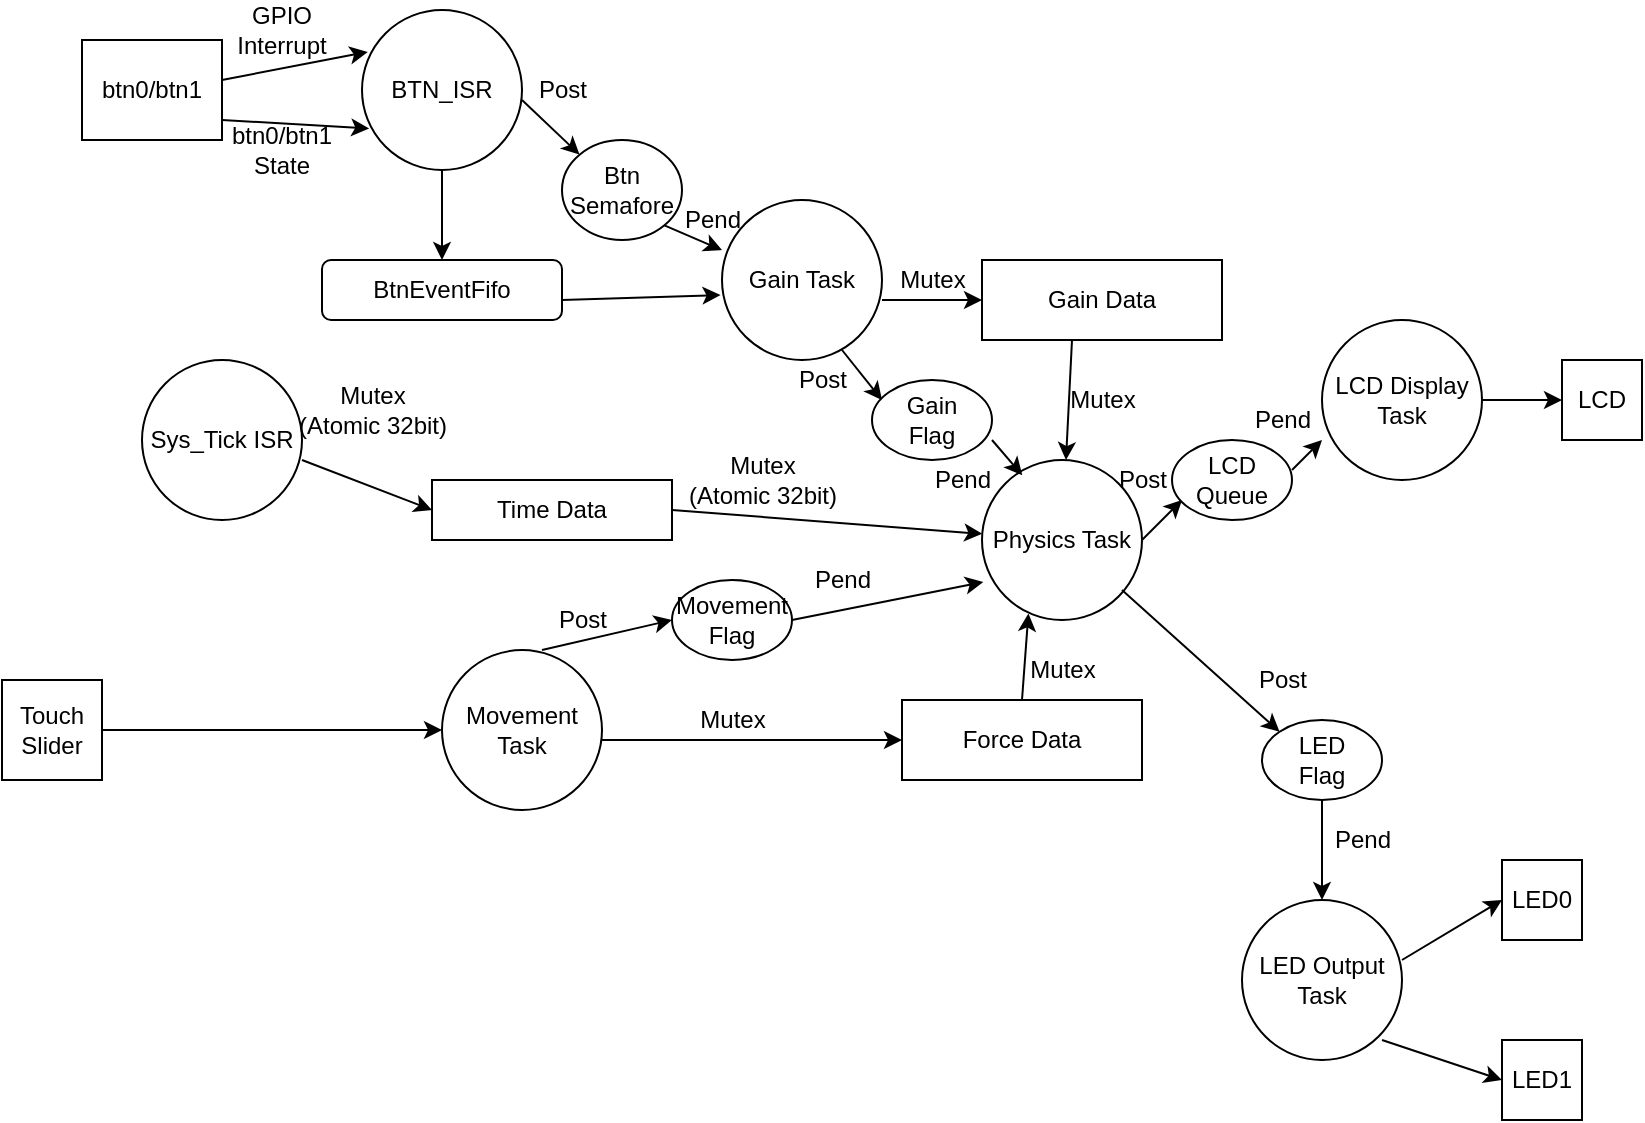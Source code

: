 <mxfile version="14.4.9" type="device"><diagram id="PrBKaThKfmSCJY2v544i" name="Page-1"><mxGraphModel dx="945" dy="534" grid="1" gridSize="10" guides="1" tooltips="1" connect="1" arrows="1" fold="1" page="1" pageScale="1" pageWidth="850" pageHeight="1100" math="0" shadow="0"><root><mxCell id="0"/><mxCell id="1" parent="0"/><mxCell id="NC6ToZZG3IaWumB8NwKR-1" value="btn0/btn1" style="rounded=0;whiteSpace=wrap;html=1;" vertex="1" parent="1"><mxGeometry x="50" y="190" width="70" height="50" as="geometry"/></mxCell><mxCell id="NC6ToZZG3IaWumB8NwKR-2" value="BTN_ISR" style="ellipse;whiteSpace=wrap;html=1;aspect=fixed;" vertex="1" parent="1"><mxGeometry x="190" y="175" width="80" height="80" as="geometry"/></mxCell><mxCell id="NC6ToZZG3IaWumB8NwKR-3" value="" style="endArrow=classic;html=1;entryX=0.036;entryY=0.262;entryDx=0;entryDy=0;entryPerimeter=0;" edge="1" parent="1" target="NC6ToZZG3IaWumB8NwKR-2"><mxGeometry width="50" height="50" relative="1" as="geometry"><mxPoint x="120" y="210" as="sourcePoint"/><mxPoint x="170" y="160" as="targetPoint"/></mxGeometry></mxCell><mxCell id="NC6ToZZG3IaWumB8NwKR-4" value="" style="endArrow=classic;html=1;entryX=0.045;entryY=0.74;entryDx=0;entryDy=0;entryPerimeter=0;" edge="1" parent="1" target="NC6ToZZG3IaWumB8NwKR-2"><mxGeometry width="50" height="50" relative="1" as="geometry"><mxPoint x="120" y="230" as="sourcePoint"/><mxPoint x="170" y="180" as="targetPoint"/></mxGeometry></mxCell><mxCell id="NC6ToZZG3IaWumB8NwKR-5" value="btn0/btn1 State" style="text;html=1;strokeColor=none;fillColor=none;align=center;verticalAlign=middle;whiteSpace=wrap;rounded=0;" vertex="1" parent="1"><mxGeometry x="130" y="235" width="40" height="20" as="geometry"/></mxCell><mxCell id="NC6ToZZG3IaWumB8NwKR-6" value="GPIO Interrupt" style="text;html=1;strokeColor=none;fillColor=none;align=center;verticalAlign=middle;whiteSpace=wrap;rounded=0;" vertex="1" parent="1"><mxGeometry x="130" y="175" width="40" height="20" as="geometry"/></mxCell><mxCell id="NC6ToZZG3IaWumB8NwKR-7" value="BtnEventFifo" style="rounded=1;whiteSpace=wrap;html=1;" vertex="1" parent="1"><mxGeometry x="170" y="300" width="120" height="30" as="geometry"/></mxCell><mxCell id="NC6ToZZG3IaWumB8NwKR-8" value="" style="endArrow=classic;html=1;entryX=0.5;entryY=0;entryDx=0;entryDy=0;" edge="1" parent="1" target="NC6ToZZG3IaWumB8NwKR-7"><mxGeometry width="50" height="50" relative="1" as="geometry"><mxPoint x="230" y="255" as="sourcePoint"/><mxPoint x="280" y="205" as="targetPoint"/></mxGeometry></mxCell><mxCell id="NC6ToZZG3IaWumB8NwKR-9" value="Gain Task" style="ellipse;whiteSpace=wrap;html=1;aspect=fixed;" vertex="1" parent="1"><mxGeometry x="370" y="270" width="80" height="80" as="geometry"/></mxCell><mxCell id="NC6ToZZG3IaWumB8NwKR-10" value="" style="endArrow=classic;html=1;entryX=0;entryY=0;entryDx=0;entryDy=0;" edge="1" parent="1" target="NC6ToZZG3IaWumB8NwKR-11"><mxGeometry width="50" height="50" relative="1" as="geometry"><mxPoint x="270" y="220" as="sourcePoint"/><mxPoint x="300" y="240" as="targetPoint"/></mxGeometry></mxCell><mxCell id="NC6ToZZG3IaWumB8NwKR-11" value="Btn Semafore" style="ellipse;whiteSpace=wrap;html=1;" vertex="1" parent="1"><mxGeometry x="290" y="240" width="60" height="50" as="geometry"/></mxCell><mxCell id="NC6ToZZG3IaWumB8NwKR-12" value="" style="endArrow=classic;html=1;entryX=0;entryY=0.313;entryDx=0;entryDy=0;entryPerimeter=0;exitX=1;exitY=1;exitDx=0;exitDy=0;" edge="1" parent="1" source="NC6ToZZG3IaWumB8NwKR-11" target="NC6ToZZG3IaWumB8NwKR-9"><mxGeometry width="50" height="50" relative="1" as="geometry"><mxPoint x="330" y="270" as="sourcePoint"/><mxPoint x="380" y="220" as="targetPoint"/></mxGeometry></mxCell><mxCell id="NC6ToZZG3IaWumB8NwKR-13" value="Post" style="text;html=1;align=center;verticalAlign=middle;resizable=0;points=[];autosize=1;" vertex="1" parent="1"><mxGeometry x="270" y="205" width="40" height="20" as="geometry"/></mxCell><mxCell id="NC6ToZZG3IaWumB8NwKR-14" value="Pend" style="text;html=1;align=center;verticalAlign=middle;resizable=0;points=[];autosize=1;" vertex="1" parent="1"><mxGeometry x="345" y="270" width="40" height="20" as="geometry"/></mxCell><mxCell id="NC6ToZZG3IaWumB8NwKR-15" value="" style="endArrow=classic;html=1;" edge="1" parent="1"><mxGeometry width="50" height="50" relative="1" as="geometry"><mxPoint x="450" y="320" as="sourcePoint"/><mxPoint x="500" y="320" as="targetPoint"/></mxGeometry></mxCell><mxCell id="NC6ToZZG3IaWumB8NwKR-16" value="Mutex" style="text;html=1;align=center;verticalAlign=middle;resizable=0;points=[];autosize=1;" vertex="1" parent="1"><mxGeometry x="450" y="300" width="50" height="20" as="geometry"/></mxCell><mxCell id="NC6ToZZG3IaWumB8NwKR-18" value="Gain Data" style="rounded=0;whiteSpace=wrap;html=1;" vertex="1" parent="1"><mxGeometry x="500" y="300" width="120" height="40" as="geometry"/></mxCell><mxCell id="NC6ToZZG3IaWumB8NwKR-19" value="Physics Task" style="ellipse;whiteSpace=wrap;html=1;aspect=fixed;" vertex="1" parent="1"><mxGeometry x="500" y="400" width="80" height="80" as="geometry"/></mxCell><mxCell id="NC6ToZZG3IaWumB8NwKR-20" value="" style="endArrow=classic;html=1;" edge="1" parent="1"><mxGeometry width="50" height="50" relative="1" as="geometry"><mxPoint x="430" y="345" as="sourcePoint"/><mxPoint x="450" y="370" as="targetPoint"/></mxGeometry></mxCell><mxCell id="NC6ToZZG3IaWumB8NwKR-21" value="" style="endArrow=classic;html=1;entryX=-0.009;entryY=0.594;entryDx=0;entryDy=0;entryPerimeter=0;" edge="1" parent="1" target="NC6ToZZG3IaWumB8NwKR-9"><mxGeometry width="50" height="50" relative="1" as="geometry"><mxPoint x="290" y="320" as="sourcePoint"/><mxPoint x="340" y="270" as="targetPoint"/></mxGeometry></mxCell><mxCell id="NC6ToZZG3IaWumB8NwKR-22" value="Touch Slider" style="whiteSpace=wrap;html=1;aspect=fixed;" vertex="1" parent="1"><mxGeometry x="10" y="510" width="50" height="50" as="geometry"/></mxCell><mxCell id="NC6ToZZG3IaWumB8NwKR-23" value="Movement Task" style="ellipse;whiteSpace=wrap;html=1;aspect=fixed;" vertex="1" parent="1"><mxGeometry x="230" y="495" width="80" height="80" as="geometry"/></mxCell><mxCell id="NC6ToZZG3IaWumB8NwKR-24" value="" style="endArrow=classic;html=1;entryX=0;entryY=0.5;entryDx=0;entryDy=0;exitX=1;exitY=0.5;exitDx=0;exitDy=0;" edge="1" parent="1" source="NC6ToZZG3IaWumB8NwKR-22" target="NC6ToZZG3IaWumB8NwKR-23"><mxGeometry width="50" height="50" relative="1" as="geometry"><mxPoint x="60" y="540" as="sourcePoint"/><mxPoint x="110" y="490" as="targetPoint"/></mxGeometry></mxCell><mxCell id="NC6ToZZG3IaWumB8NwKR-25" value="" style="endArrow=classic;html=1;" edge="1" parent="1"><mxGeometry width="50" height="50" relative="1" as="geometry"><mxPoint x="310" y="540" as="sourcePoint"/><mxPoint x="460" y="540" as="targetPoint"/></mxGeometry></mxCell><mxCell id="NC6ToZZG3IaWumB8NwKR-26" value="Force Data" style="rounded=0;whiteSpace=wrap;html=1;" vertex="1" parent="1"><mxGeometry x="460" y="520" width="120" height="40" as="geometry"/></mxCell><mxCell id="NC6ToZZG3IaWumB8NwKR-27" value="" style="endArrow=classic;html=1;entryX=0;entryY=0.5;entryDx=0;entryDy=0;" edge="1" parent="1" target="NC6ToZZG3IaWumB8NwKR-29"><mxGeometry width="50" height="50" relative="1" as="geometry"><mxPoint x="280" y="495" as="sourcePoint"/><mxPoint x="310" y="450" as="targetPoint"/></mxGeometry></mxCell><mxCell id="NC6ToZZG3IaWumB8NwKR-28" value="Post" style="text;html=1;align=center;verticalAlign=middle;resizable=0;points=[];autosize=1;" vertex="1" parent="1"><mxGeometry x="280" y="470" width="40" height="20" as="geometry"/></mxCell><mxCell id="NC6ToZZG3IaWumB8NwKR-29" value="Movement&lt;br&gt;Flag" style="ellipse;whiteSpace=wrap;html=1;" vertex="1" parent="1"><mxGeometry x="345" y="460" width="60" height="40" as="geometry"/></mxCell><mxCell id="NC6ToZZG3IaWumB8NwKR-30" value="" style="endArrow=classic;html=1;exitX=1;exitY=0.5;exitDx=0;exitDy=0;entryX=0.008;entryY=0.762;entryDx=0;entryDy=0;entryPerimeter=0;" edge="1" parent="1" source="NC6ToZZG3IaWumB8NwKR-29" target="NC6ToZZG3IaWumB8NwKR-19"><mxGeometry width="50" height="50" relative="1" as="geometry"><mxPoint x="400" y="380" as="sourcePoint"/><mxPoint x="350" y="370" as="targetPoint"/></mxGeometry></mxCell><mxCell id="NC6ToZZG3IaWumB8NwKR-31" value="Pend" style="text;html=1;align=center;verticalAlign=middle;resizable=0;points=[];autosize=1;" vertex="1" parent="1"><mxGeometry x="410" y="450" width="40" height="20" as="geometry"/></mxCell><mxCell id="NC6ToZZG3IaWumB8NwKR-32" value="Gain &lt;br&gt;Flag" style="ellipse;whiteSpace=wrap;html=1;" vertex="1" parent="1"><mxGeometry x="445" y="360" width="60" height="40" as="geometry"/></mxCell><mxCell id="NC6ToZZG3IaWumB8NwKR-33" value="" style="endArrow=classic;html=1;entryX=0.252;entryY=0.095;entryDx=0;entryDy=0;entryPerimeter=0;" edge="1" parent="1" target="NC6ToZZG3IaWumB8NwKR-19"><mxGeometry width="50" height="50" relative="1" as="geometry"><mxPoint x="505" y="390" as="sourcePoint"/><mxPoint x="555" y="340" as="targetPoint"/></mxGeometry></mxCell><mxCell id="NC6ToZZG3IaWumB8NwKR-34" value="Post" style="text;html=1;align=center;verticalAlign=middle;resizable=0;points=[];autosize=1;" vertex="1" parent="1"><mxGeometry x="400" y="350" width="40" height="20" as="geometry"/></mxCell><mxCell id="NC6ToZZG3IaWumB8NwKR-35" value="Pend" style="text;html=1;align=center;verticalAlign=middle;resizable=0;points=[];autosize=1;" vertex="1" parent="1"><mxGeometry x="470" y="400" width="40" height="20" as="geometry"/></mxCell><mxCell id="NC6ToZZG3IaWumB8NwKR-38" value="Mutex" style="text;html=1;align=center;verticalAlign=middle;resizable=0;points=[];autosize=1;" vertex="1" parent="1"><mxGeometry x="515" y="495" width="50" height="20" as="geometry"/></mxCell><mxCell id="NC6ToZZG3IaWumB8NwKR-39" value="Mutex" style="text;html=1;align=center;verticalAlign=middle;resizable=0;points=[];autosize=1;" vertex="1" parent="1"><mxGeometry x="535" y="360" width="50" height="20" as="geometry"/></mxCell><mxCell id="NC6ToZZG3IaWumB8NwKR-40" value="Mutex" style="text;html=1;align=center;verticalAlign=middle;resizable=0;points=[];autosize=1;" vertex="1" parent="1"><mxGeometry x="350" y="520" width="50" height="20" as="geometry"/></mxCell><mxCell id="NC6ToZZG3IaWumB8NwKR-41" value="LED Output Task" style="ellipse;whiteSpace=wrap;html=1;aspect=fixed;" vertex="1" parent="1"><mxGeometry x="630" y="620" width="80" height="80" as="geometry"/></mxCell><mxCell id="NC6ToZZG3IaWumB8NwKR-42" value="LCD Display Task" style="ellipse;whiteSpace=wrap;html=1;aspect=fixed;" vertex="1" parent="1"><mxGeometry x="670" y="330" width="80" height="80" as="geometry"/></mxCell><mxCell id="NC6ToZZG3IaWumB8NwKR-47" value="LED &lt;br&gt;Flag" style="ellipse;whiteSpace=wrap;html=1;" vertex="1" parent="1"><mxGeometry x="640" y="530" width="60" height="40" as="geometry"/></mxCell><mxCell id="NC6ToZZG3IaWumB8NwKR-48" value="" style="endArrow=classic;html=1;entryX=0;entryY=0;entryDx=0;entryDy=0;" edge="1" parent="1" target="NC6ToZZG3IaWumB8NwKR-47"><mxGeometry width="50" height="50" relative="1" as="geometry"><mxPoint x="570" y="465" as="sourcePoint"/><mxPoint x="620" y="415" as="targetPoint"/></mxGeometry></mxCell><mxCell id="NC6ToZZG3IaWumB8NwKR-49" value="" style="endArrow=classic;html=1;entryX=0.5;entryY=0;entryDx=0;entryDy=0;" edge="1" parent="1" target="NC6ToZZG3IaWumB8NwKR-41"><mxGeometry width="50" height="50" relative="1" as="geometry"><mxPoint x="670" y="570" as="sourcePoint"/><mxPoint x="720" y="520" as="targetPoint"/></mxGeometry></mxCell><mxCell id="NC6ToZZG3IaWumB8NwKR-50" value="LED0" style="whiteSpace=wrap;html=1;aspect=fixed;" vertex="1" parent="1"><mxGeometry x="760" y="600" width="40" height="40" as="geometry"/></mxCell><mxCell id="NC6ToZZG3IaWumB8NwKR-51" value="LCD" style="whiteSpace=wrap;html=1;aspect=fixed;" vertex="1" parent="1"><mxGeometry x="790" y="350" width="40" height="40" as="geometry"/></mxCell><mxCell id="NC6ToZZG3IaWumB8NwKR-52" value="LED1" style="whiteSpace=wrap;html=1;aspect=fixed;" vertex="1" parent="1"><mxGeometry x="760" y="690" width="40" height="40" as="geometry"/></mxCell><mxCell id="NC6ToZZG3IaWumB8NwKR-53" value="" style="endArrow=classic;html=1;entryX=0;entryY=0.5;entryDx=0;entryDy=0;" edge="1" parent="1" target="NC6ToZZG3IaWumB8NwKR-51"><mxGeometry width="50" height="50" relative="1" as="geometry"><mxPoint x="750" y="370" as="sourcePoint"/><mxPoint x="800" y="320" as="targetPoint"/></mxGeometry></mxCell><mxCell id="NC6ToZZG3IaWumB8NwKR-54" value="" style="endArrow=classic;html=1;entryX=0;entryY=0.5;entryDx=0;entryDy=0;" edge="1" parent="1" target="NC6ToZZG3IaWumB8NwKR-50"><mxGeometry width="50" height="50" relative="1" as="geometry"><mxPoint x="710" y="650" as="sourcePoint"/><mxPoint x="760" y="600" as="targetPoint"/></mxGeometry></mxCell><mxCell id="NC6ToZZG3IaWumB8NwKR-55" value="" style="endArrow=classic;html=1;entryX=0;entryY=0.5;entryDx=0;entryDy=0;" edge="1" parent="1" target="NC6ToZZG3IaWumB8NwKR-52"><mxGeometry width="50" height="50" relative="1" as="geometry"><mxPoint x="700" y="690" as="sourcePoint"/><mxPoint x="750" y="640" as="targetPoint"/></mxGeometry></mxCell><mxCell id="NC6ToZZG3IaWumB8NwKR-56" value="Pend" style="text;html=1;align=center;verticalAlign=middle;resizable=0;points=[];autosize=1;" vertex="1" parent="1"><mxGeometry x="670" y="580" width="40" height="20" as="geometry"/></mxCell><mxCell id="NC6ToZZG3IaWumB8NwKR-57" value="Post" style="text;html=1;align=center;verticalAlign=middle;resizable=0;points=[];autosize=1;" vertex="1" parent="1"><mxGeometry x="630" y="500" width="40" height="20" as="geometry"/></mxCell><mxCell id="NC6ToZZG3IaWumB8NwKR-59" value="" style="endArrow=classic;html=1;" edge="1" parent="1"><mxGeometry width="50" height="50" relative="1" as="geometry"><mxPoint x="580" y="440" as="sourcePoint"/><mxPoint x="600" y="420" as="targetPoint"/></mxGeometry></mxCell><mxCell id="NC6ToZZG3IaWumB8NwKR-60" value="LCD Queue" style="ellipse;whiteSpace=wrap;html=1;" vertex="1" parent="1"><mxGeometry x="595" y="390" width="60" height="40" as="geometry"/></mxCell><mxCell id="NC6ToZZG3IaWumB8NwKR-61" value="" style="endArrow=classic;html=1;" edge="1" parent="1"><mxGeometry width="50" height="50" relative="1" as="geometry"><mxPoint x="655" y="405" as="sourcePoint"/><mxPoint x="670" y="390" as="targetPoint"/></mxGeometry></mxCell><mxCell id="NC6ToZZG3IaWumB8NwKR-62" value="Post" style="text;html=1;align=center;verticalAlign=middle;resizable=0;points=[];autosize=1;" vertex="1" parent="1"><mxGeometry x="560" y="400" width="40" height="20" as="geometry"/></mxCell><mxCell id="NC6ToZZG3IaWumB8NwKR-63" value="Pend" style="text;html=1;align=center;verticalAlign=middle;resizable=0;points=[];autosize=1;" vertex="1" parent="1"><mxGeometry x="630" y="370" width="40" height="20" as="geometry"/></mxCell><mxCell id="NC6ToZZG3IaWumB8NwKR-66" value="" style="endArrow=classic;html=1;exitX=1;exitY=0.5;exitDx=0;exitDy=0;" edge="1" parent="1" source="NC6ToZZG3IaWumB8NwKR-68" target="NC6ToZZG3IaWumB8NwKR-19"><mxGeometry width="50" height="50" relative="1" as="geometry"><mxPoint x="350" y="410" as="sourcePoint"/><mxPoint x="410" y="350" as="targetPoint"/></mxGeometry></mxCell><mxCell id="NC6ToZZG3IaWumB8NwKR-68" value="Time Data" style="rounded=0;whiteSpace=wrap;html=1;" vertex="1" parent="1"><mxGeometry x="225" y="410" width="120" height="30" as="geometry"/></mxCell><mxCell id="NC6ToZZG3IaWumB8NwKR-69" value="Sys_Tick ISR" style="ellipse;whiteSpace=wrap;html=1;aspect=fixed;" vertex="1" parent="1"><mxGeometry x="80" y="350" width="80" height="80" as="geometry"/></mxCell><mxCell id="NC6ToZZG3IaWumB8NwKR-70" value="" style="endArrow=classic;html=1;entryX=0;entryY=0.5;entryDx=0;entryDy=0;" edge="1" parent="1" target="NC6ToZZG3IaWumB8NwKR-68"><mxGeometry width="50" height="50" relative="1" as="geometry"><mxPoint x="160" y="400" as="sourcePoint"/><mxPoint x="210" y="350" as="targetPoint"/></mxGeometry></mxCell><mxCell id="NC6ToZZG3IaWumB8NwKR-71" value="Mutex&lt;br&gt;(Atomic 32bit)" style="text;html=1;align=center;verticalAlign=middle;resizable=0;points=[];autosize=1;" vertex="1" parent="1"><mxGeometry x="150" y="360" width="90" height="30" as="geometry"/></mxCell><mxCell id="NC6ToZZG3IaWumB8NwKR-74" value="Mutex&lt;br&gt;(Atomic 32bit)" style="text;html=1;align=center;verticalAlign=middle;resizable=0;points=[];autosize=1;" vertex="1" parent="1"><mxGeometry x="345" y="395" width="90" height="30" as="geometry"/></mxCell><mxCell id="NC6ToZZG3IaWumB8NwKR-77" value="" style="endArrow=classic;html=1;exitX=0.5;exitY=0;exitDx=0;exitDy=0;entryX=0.29;entryY=0.959;entryDx=0;entryDy=0;entryPerimeter=0;" edge="1" parent="1" source="NC6ToZZG3IaWumB8NwKR-26" target="NC6ToZZG3IaWumB8NwKR-19"><mxGeometry width="50" height="50" relative="1" as="geometry"><mxPoint x="500" y="520" as="sourcePoint"/><mxPoint x="526" y="470" as="targetPoint"/></mxGeometry></mxCell><mxCell id="NC6ToZZG3IaWumB8NwKR-79" value="" style="endArrow=classic;html=1;" edge="1" parent="1" target="NC6ToZZG3IaWumB8NwKR-19"><mxGeometry width="50" height="50" relative="1" as="geometry"><mxPoint x="545" y="340" as="sourcePoint"/><mxPoint x="595" y="290" as="targetPoint"/></mxGeometry></mxCell></root></mxGraphModel></diagram></mxfile>